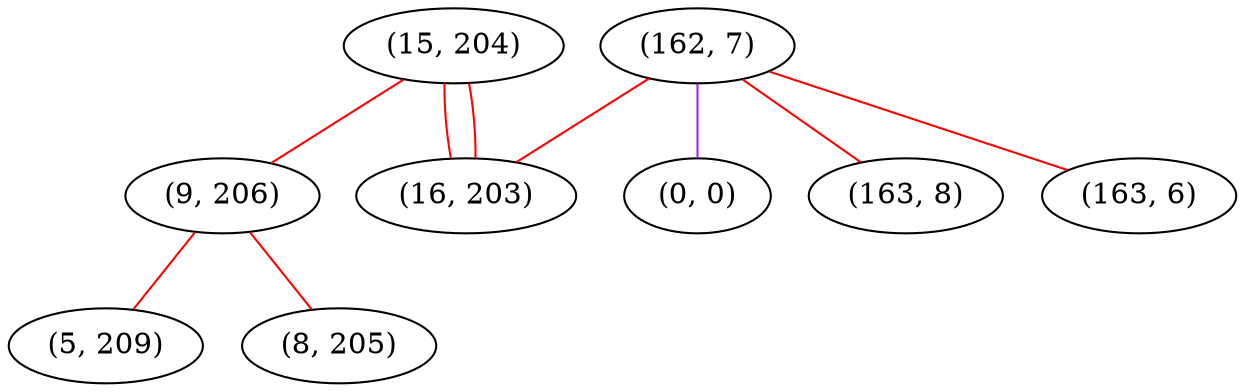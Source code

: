 graph "" {
"(15, 204)";
"(162, 7)";
"(16, 203)";
"(0, 0)";
"(9, 206)";
"(5, 209)";
"(163, 8)";
"(163, 6)";
"(8, 205)";
"(15, 204)" -- "(16, 203)"  [color=red, key=0, weight=1];
"(15, 204)" -- "(16, 203)"  [color=red, key=1, weight=1];
"(15, 204)" -- "(9, 206)"  [color=red, key=0, weight=1];
"(162, 7)" -- "(163, 8)"  [color=red, key=0, weight=1];
"(162, 7)" -- "(16, 203)"  [color=red, key=0, weight=1];
"(162, 7)" -- "(0, 0)"  [color=purple, key=0, weight=4];
"(162, 7)" -- "(163, 6)"  [color=red, key=0, weight=1];
"(9, 206)" -- "(5, 209)"  [color=red, key=0, weight=1];
"(9, 206)" -- "(8, 205)"  [color=red, key=0, weight=1];
}
